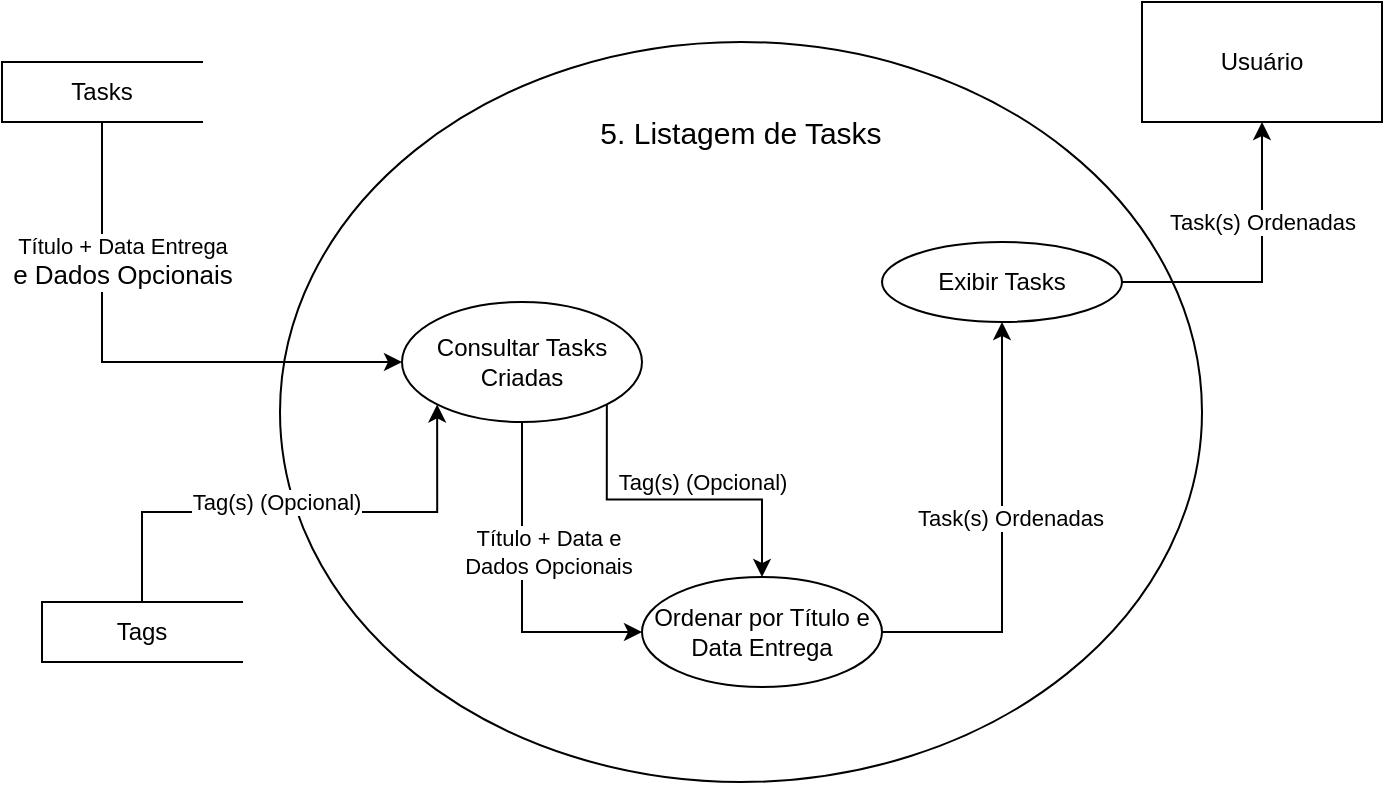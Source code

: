 <mxfile version="21.6.8" type="device">
  <diagram name="Página-1" id="KpH4nJqEcksgHNypFdT-">
    <mxGraphModel dx="1022" dy="640" grid="1" gridSize="10" guides="1" tooltips="1" connect="1" arrows="1" fold="1" page="1" pageScale="1" pageWidth="827" pageHeight="1169" math="0" shadow="0">
      <root>
        <mxCell id="0" />
        <mxCell id="1" parent="0" />
        <mxCell id="_gjTFH6i6nzyFn3ohH8i-1" value="" style="shape=ellipse;html=1;dashed=0;whiteSpace=wrap;perimeter=ellipsePerimeter;" vertex="1" parent="1">
          <mxGeometry x="219" y="300" width="461" height="370" as="geometry" />
        </mxCell>
        <mxCell id="_gjTFH6i6nzyFn3ohH8i-5" value="&lt;font style=&quot;font-size: 15px;&quot;&gt;5. Listagem de Tasks&lt;/font&gt;" style="text;html=1;strokeColor=none;fillColor=none;align=center;verticalAlign=middle;whiteSpace=wrap;rounded=0;" vertex="1" parent="1">
          <mxGeometry x="369.87" y="330" width="159.25" height="30" as="geometry" />
        </mxCell>
        <mxCell id="_gjTFH6i6nzyFn3ohH8i-26" value="" style="edgeStyle=orthogonalEdgeStyle;rounded=0;orthogonalLoop=1;jettySize=auto;html=1;entryX=0;entryY=0.5;entryDx=0;entryDy=0;" edge="1" parent="1" source="_gjTFH6i6nzyFn3ohH8i-16" target="_gjTFH6i6nzyFn3ohH8i-25">
          <mxGeometry relative="1" as="geometry" />
        </mxCell>
        <mxCell id="_gjTFH6i6nzyFn3ohH8i-27" value="Título + Data e &lt;br&gt;Dados Opcionais" style="edgeLabel;html=1;align=center;verticalAlign=middle;resizable=0;points=[];" vertex="1" connectable="0" parent="_gjTFH6i6nzyFn3ohH8i-26">
          <mxGeometry x="-0.231" y="-3" relative="1" as="geometry">
            <mxPoint x="16" y="1" as="offset" />
          </mxGeometry>
        </mxCell>
        <mxCell id="_gjTFH6i6nzyFn3ohH8i-38" style="edgeStyle=orthogonalEdgeStyle;rounded=0;orthogonalLoop=1;jettySize=auto;html=1;exitX=1;exitY=1;exitDx=0;exitDy=0;entryX=0.5;entryY=0;entryDx=0;entryDy=0;" edge="1" parent="1" source="_gjTFH6i6nzyFn3ohH8i-16" target="_gjTFH6i6nzyFn3ohH8i-25">
          <mxGeometry relative="1" as="geometry" />
        </mxCell>
        <mxCell id="_gjTFH6i6nzyFn3ohH8i-39" value="Tag(s) (Opcional)" style="edgeLabel;html=1;align=center;verticalAlign=middle;resizable=0;points=[];" vertex="1" connectable="0" parent="_gjTFH6i6nzyFn3ohH8i-38">
          <mxGeometry x="0.025" y="1" relative="1" as="geometry">
            <mxPoint x="11" y="-8" as="offset" />
          </mxGeometry>
        </mxCell>
        <mxCell id="_gjTFH6i6nzyFn3ohH8i-16" value="Consultar Tasks Criadas" style="shape=ellipse;html=1;dashed=0;whiteSpace=wrap;perimeter=ellipsePerimeter;" vertex="1" parent="1">
          <mxGeometry x="280" y="430" width="120" height="60" as="geometry" />
        </mxCell>
        <mxCell id="_gjTFH6i6nzyFn3ohH8i-21" style="edgeStyle=orthogonalEdgeStyle;rounded=0;orthogonalLoop=1;jettySize=auto;html=1;exitX=0.5;exitY=1;exitDx=0;exitDy=0;entryX=0;entryY=0.5;entryDx=0;entryDy=0;" edge="1" parent="1" source="_gjTFH6i6nzyFn3ohH8i-18" target="_gjTFH6i6nzyFn3ohH8i-16">
          <mxGeometry relative="1" as="geometry" />
        </mxCell>
        <mxCell id="_gjTFH6i6nzyFn3ohH8i-22" value="Título + Data Entrega&lt;br style=&quot;font-size: 13px;&quot;&gt;&lt;span style=&quot;font-size: 13px;&quot;&gt;e Dados Opcionais&lt;/span&gt;" style="edgeLabel;html=1;align=center;verticalAlign=middle;resizable=0;points=[];" vertex="1" connectable="0" parent="_gjTFH6i6nzyFn3ohH8i-21">
          <mxGeometry x="0.06" y="3" relative="1" as="geometry">
            <mxPoint x="-13" y="-47" as="offset" />
          </mxGeometry>
        </mxCell>
        <mxCell id="_gjTFH6i6nzyFn3ohH8i-18" value="Tasks" style="html=1;dashed=0;whiteSpace=wrap;shape=partialRectangle;right=0;" vertex="1" parent="1">
          <mxGeometry x="80" y="310" width="100" height="30" as="geometry" />
        </mxCell>
        <mxCell id="_gjTFH6i6nzyFn3ohH8i-23" style="edgeStyle=orthogonalEdgeStyle;rounded=0;orthogonalLoop=1;jettySize=auto;html=1;exitX=0.5;exitY=0;exitDx=0;exitDy=0;entryX=0;entryY=1;entryDx=0;entryDy=0;" edge="1" parent="1" source="_gjTFH6i6nzyFn3ohH8i-20" target="_gjTFH6i6nzyFn3ohH8i-16">
          <mxGeometry relative="1" as="geometry" />
        </mxCell>
        <mxCell id="_gjTFH6i6nzyFn3ohH8i-24" value="Tag(s) (Opcional)" style="edgeLabel;html=1;align=center;verticalAlign=middle;resizable=0;points=[];" vertex="1" connectable="0" parent="_gjTFH6i6nzyFn3ohH8i-23">
          <mxGeometry x="-0.223" y="2" relative="1" as="geometry">
            <mxPoint x="16" y="-3" as="offset" />
          </mxGeometry>
        </mxCell>
        <mxCell id="_gjTFH6i6nzyFn3ohH8i-20" value="Tags" style="html=1;dashed=0;whiteSpace=wrap;shape=partialRectangle;right=0;" vertex="1" parent="1">
          <mxGeometry x="100" y="580" width="100" height="30" as="geometry" />
        </mxCell>
        <mxCell id="_gjTFH6i6nzyFn3ohH8i-33" style="edgeStyle=orthogonalEdgeStyle;rounded=0;orthogonalLoop=1;jettySize=auto;html=1;exitX=1;exitY=0.5;exitDx=0;exitDy=0;entryX=0.5;entryY=1;entryDx=0;entryDy=0;" edge="1" parent="1" source="_gjTFH6i6nzyFn3ohH8i-25" target="_gjTFH6i6nzyFn3ohH8i-32">
          <mxGeometry relative="1" as="geometry" />
        </mxCell>
        <mxCell id="_gjTFH6i6nzyFn3ohH8i-34" value="Task(s) Ordenadas" style="edgeLabel;html=1;align=center;verticalAlign=middle;resizable=0;points=[];" vertex="1" connectable="0" parent="_gjTFH6i6nzyFn3ohH8i-33">
          <mxGeometry x="0.091" y="-3" relative="1" as="geometry">
            <mxPoint x="1" as="offset" />
          </mxGeometry>
        </mxCell>
        <mxCell id="_gjTFH6i6nzyFn3ohH8i-25" value="Ordenar por Título e Data Entrega" style="shape=ellipse;html=1;dashed=0;whiteSpace=wrap;perimeter=ellipsePerimeter;" vertex="1" parent="1">
          <mxGeometry x="400" y="567.5" width="120" height="55" as="geometry" />
        </mxCell>
        <mxCell id="_gjTFH6i6nzyFn3ohH8i-29" value="Usuário" style="rounded=0;whiteSpace=wrap;html=1;" vertex="1" parent="1">
          <mxGeometry x="650" y="280" width="120" height="60" as="geometry" />
        </mxCell>
        <mxCell id="_gjTFH6i6nzyFn3ohH8i-35" style="edgeStyle=orthogonalEdgeStyle;rounded=0;orthogonalLoop=1;jettySize=auto;html=1;exitX=1;exitY=0.5;exitDx=0;exitDy=0;entryX=0.5;entryY=1;entryDx=0;entryDy=0;" edge="1" parent="1" source="_gjTFH6i6nzyFn3ohH8i-32" target="_gjTFH6i6nzyFn3ohH8i-29">
          <mxGeometry relative="1" as="geometry" />
        </mxCell>
        <mxCell id="_gjTFH6i6nzyFn3ohH8i-36" value="Task(s) Ordenadas" style="edgeLabel;html=1;align=center;verticalAlign=middle;resizable=0;points=[];" vertex="1" connectable="0" parent="_gjTFH6i6nzyFn3ohH8i-35">
          <mxGeometry x="-0.429" y="1" relative="1" as="geometry">
            <mxPoint x="27" y="-29" as="offset" />
          </mxGeometry>
        </mxCell>
        <mxCell id="_gjTFH6i6nzyFn3ohH8i-32" value="Exibir Tasks" style="shape=ellipse;html=1;dashed=0;whiteSpace=wrap;perimeter=ellipsePerimeter;" vertex="1" parent="1">
          <mxGeometry x="520" y="400" width="120" height="40" as="geometry" />
        </mxCell>
      </root>
    </mxGraphModel>
  </diagram>
</mxfile>
